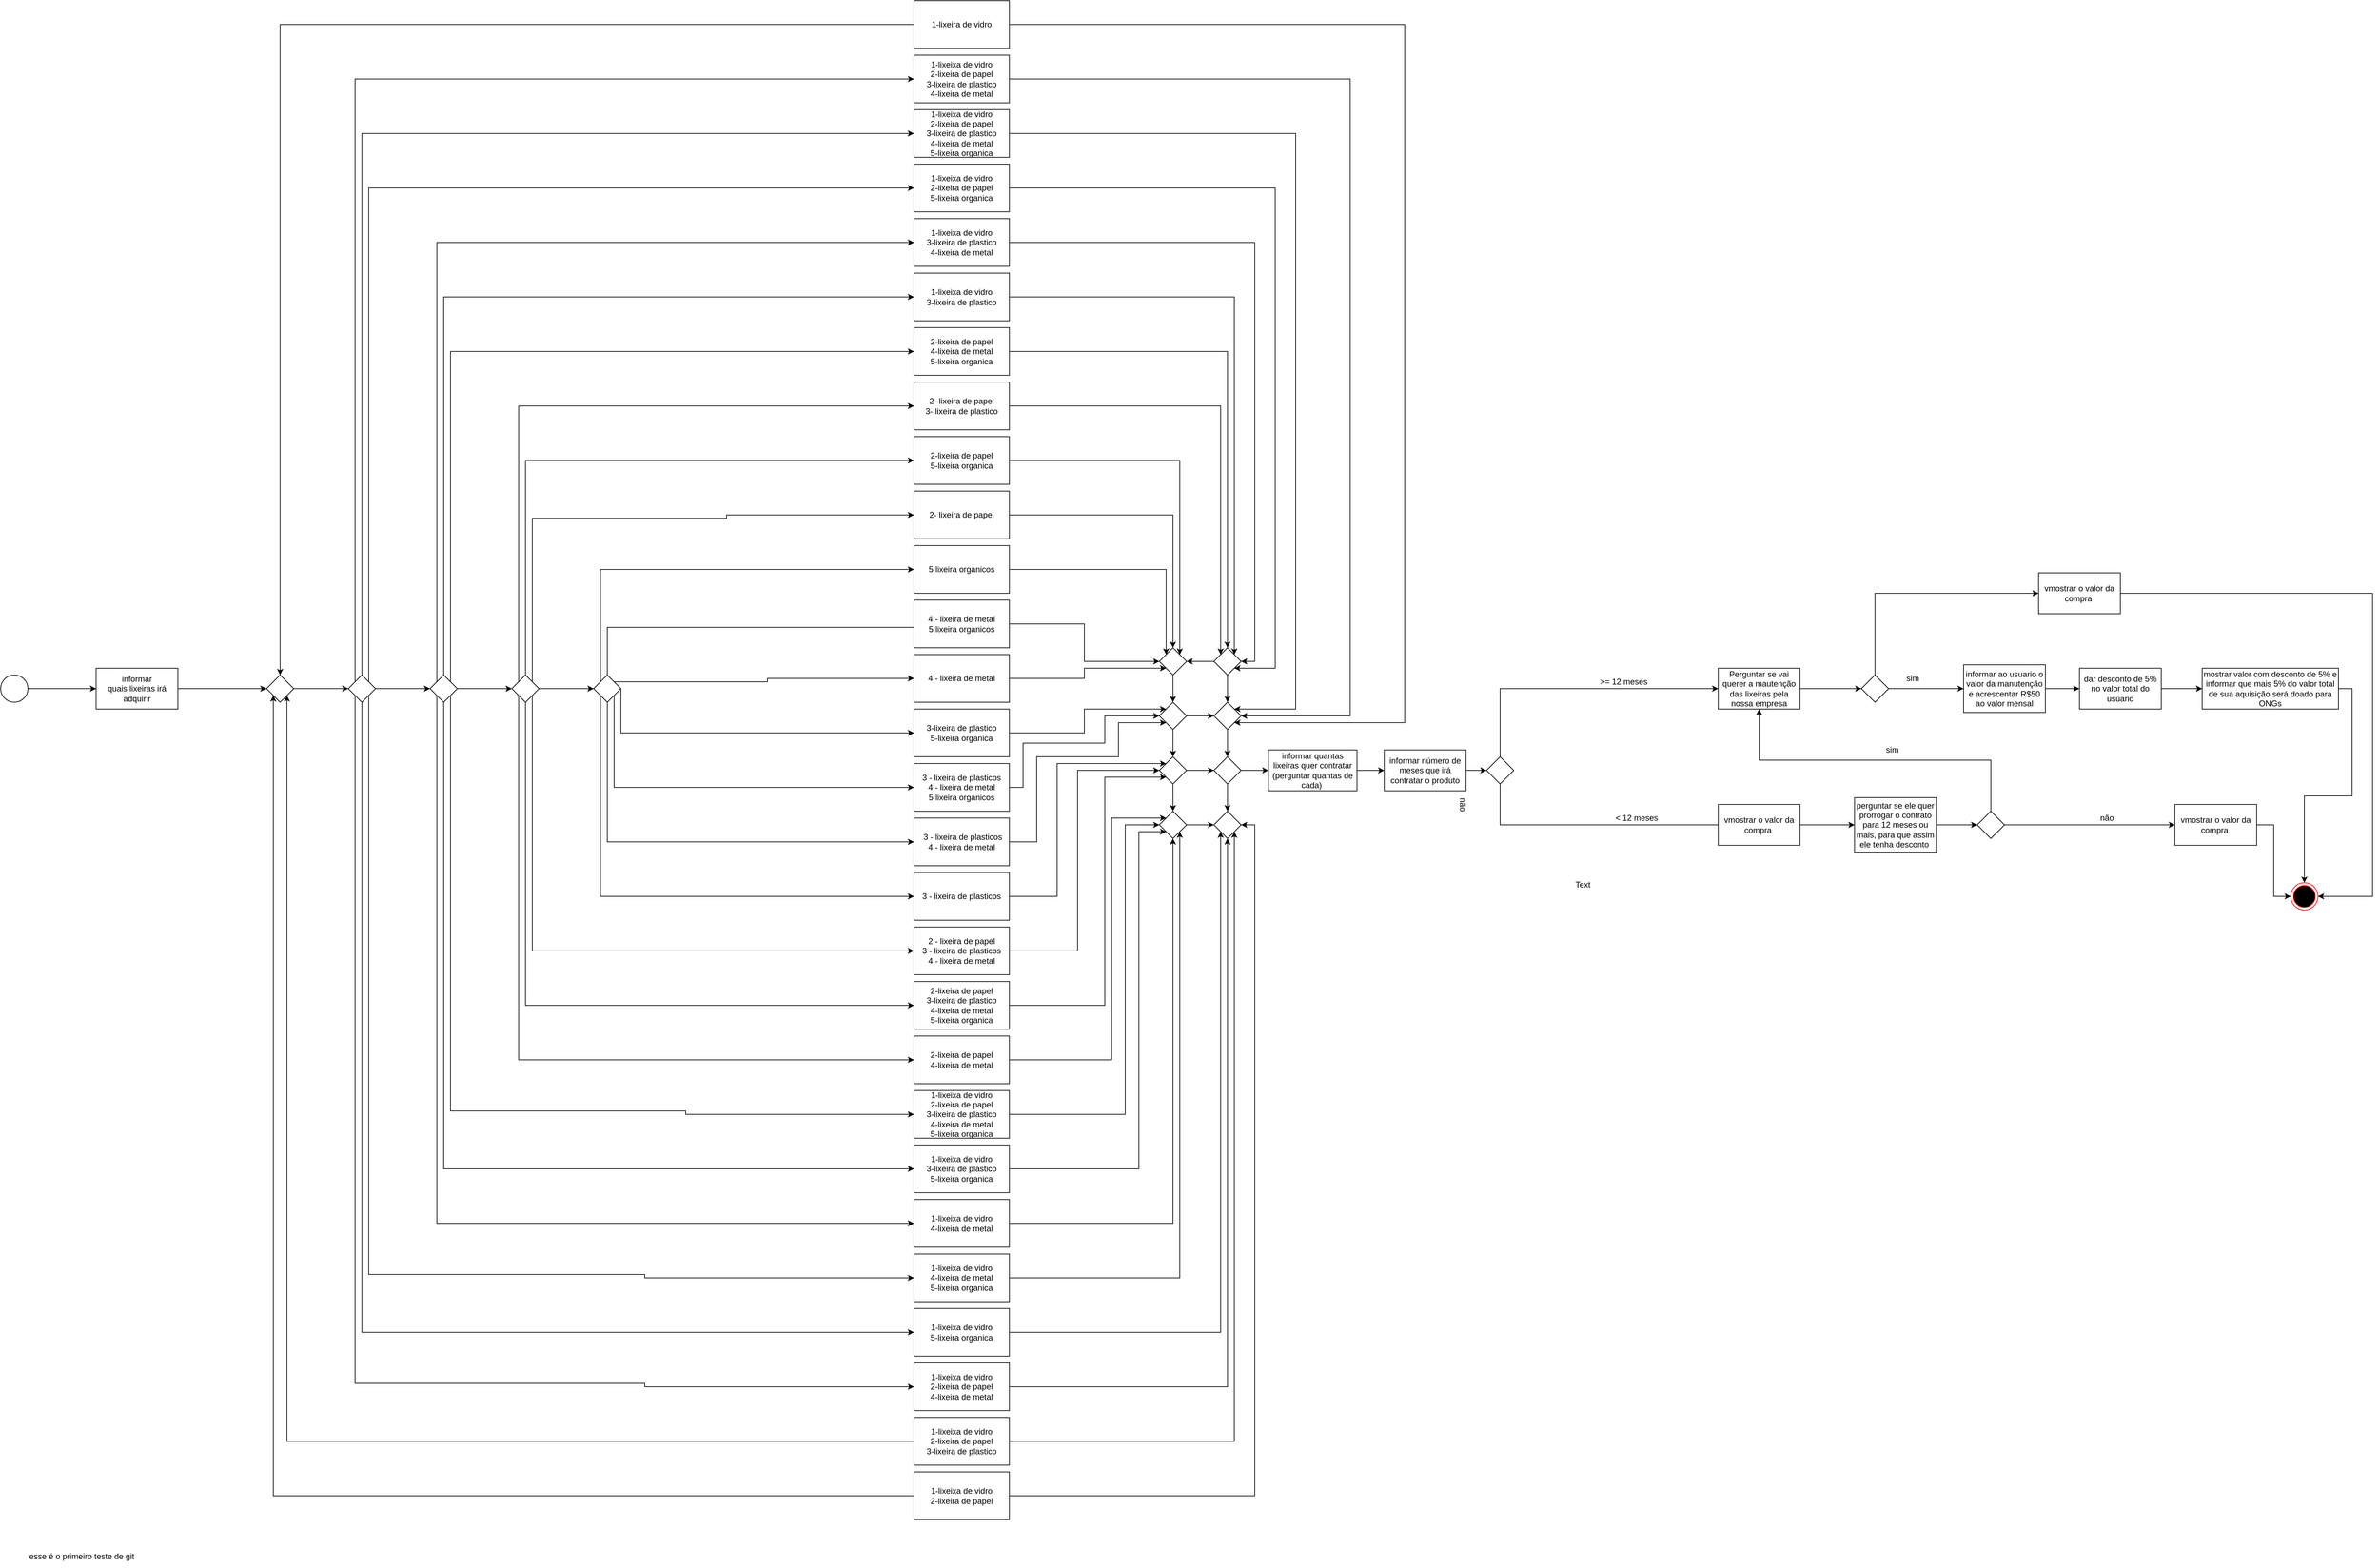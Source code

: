 <mxfile version="12.9.6" type="github"><diagram id="53nSqu_HiK9HBZE0vPyY" name="Page-1"><mxGraphModel dx="3524" dy="2868" grid="1" gridSize="10" guides="1" tooltips="1" connect="1" arrows="1" fold="1" page="1" pageScale="1" pageWidth="2000" pageHeight="1000" math="0" shadow="0"><root><mxCell id="0"/><mxCell id="1" parent="0"/><mxCell id="vZdx_ZuVY2o01XcKM-DE-20" value="" style="edgeStyle=orthogonalEdgeStyle;rounded=0;orthogonalLoop=1;jettySize=auto;html=1;exitX=1;exitY=0.5;exitDx=0;exitDy=0;" edge="1" parent="1" source="vZdx_ZuVY2o01XcKM-DE-16" target="vZdx_ZuVY2o01XcKM-DE-19"><mxGeometry relative="1" as="geometry"><mxPoint x="440" y="60" as="sourcePoint"/></mxGeometry></mxCell><mxCell id="vZdx_ZuVY2o01XcKM-DE-21" value="" style="edgeStyle=orthogonalEdgeStyle;rounded=0;orthogonalLoop=1;jettySize=auto;html=1;" edge="1" parent="1" source="vZdx_ZuVY2o01XcKM-DE-19" target="vZdx_ZuVY2o01XcKM-DE-10"><mxGeometry relative="1" as="geometry"/></mxCell><mxCell id="vZdx_ZuVY2o01XcKM-DE-19" value="informar&lt;br&gt;quais lixeiras irá adquirir" style="rounded=0;whiteSpace=wrap;html=1;" vertex="1" parent="1"><mxGeometry x="520" y="30" width="120" height="60" as="geometry"/></mxCell><mxCell id="vZdx_ZuVY2o01XcKM-DE-67" value="" style="edgeStyle=orthogonalEdgeStyle;rounded=0;orthogonalLoop=1;jettySize=auto;html=1;" edge="1" parent="1" source="vZdx_ZuVY2o01XcKM-DE-10" target="vZdx_ZuVY2o01XcKM-DE-66"><mxGeometry relative="1" as="geometry"/></mxCell><mxCell id="vZdx_ZuVY2o01XcKM-DE-10" value="" style="rhombus;whiteSpace=wrap;html=1;" vertex="1" parent="1"><mxGeometry x="770" y="40" width="40" height="40" as="geometry"/></mxCell><mxCell id="vZdx_ZuVY2o01XcKM-DE-69" value="" style="edgeStyle=orthogonalEdgeStyle;rounded=0;orthogonalLoop=1;jettySize=auto;html=1;" edge="1" parent="1" source="vZdx_ZuVY2o01XcKM-DE-66" target="vZdx_ZuVY2o01XcKM-DE-68"><mxGeometry relative="1" as="geometry"/></mxCell><mxCell id="vZdx_ZuVY2o01XcKM-DE-94" style="edgeStyle=orthogonalEdgeStyle;rounded=0;orthogonalLoop=1;jettySize=auto;html=1;exitX=1;exitY=1;exitDx=0;exitDy=0;entryX=0;entryY=0.5;entryDx=0;entryDy=0;" edge="1" parent="1" source="vZdx_ZuVY2o01XcKM-DE-66" target="vZdx_ZuVY2o01XcKM-DE-56"><mxGeometry relative="1" as="geometry"><Array as="points"><mxPoint x="920" y="920"/><mxPoint x="1325" y="920"/><mxPoint x="1325" y="925"/></Array></mxGeometry></mxCell><mxCell id="vZdx_ZuVY2o01XcKM-DE-95" style="edgeStyle=orthogonalEdgeStyle;rounded=0;orthogonalLoop=1;jettySize=auto;html=1;exitX=0.5;exitY=1;exitDx=0;exitDy=0;entryX=0;entryY=0.5;entryDx=0;entryDy=0;" edge="1" parent="1" source="vZdx_ZuVY2o01XcKM-DE-66" target="vZdx_ZuVY2o01XcKM-DE-57"><mxGeometry relative="1" as="geometry"/></mxCell><mxCell id="vZdx_ZuVY2o01XcKM-DE-96" style="edgeStyle=orthogonalEdgeStyle;rounded=0;orthogonalLoop=1;jettySize=auto;html=1;exitX=0;exitY=1;exitDx=0;exitDy=0;entryX=0;entryY=0.5;entryDx=0;entryDy=0;" edge="1" parent="1" source="vZdx_ZuVY2o01XcKM-DE-66" target="vZdx_ZuVY2o01XcKM-DE-51"><mxGeometry relative="1" as="geometry"><Array as="points"><mxPoint x="900" y="1080"/><mxPoint x="1325" y="1080"/><mxPoint x="1325" y="1085"/></Array></mxGeometry></mxCell><mxCell id="vZdx_ZuVY2o01XcKM-DE-97" style="edgeStyle=orthogonalEdgeStyle;rounded=0;orthogonalLoop=1;jettySize=auto;html=1;exitX=1;exitY=0;exitDx=0;exitDy=0;entryX=0;entryY=0.5;entryDx=0;entryDy=0;" edge="1" parent="1" source="vZdx_ZuVY2o01XcKM-DE-66" target="vZdx_ZuVY2o01XcKM-DE-50"><mxGeometry relative="1" as="geometry"><Array as="points"><mxPoint x="920" y="-675"/></Array></mxGeometry></mxCell><mxCell id="vZdx_ZuVY2o01XcKM-DE-98" style="edgeStyle=orthogonalEdgeStyle;rounded=0;orthogonalLoop=1;jettySize=auto;html=1;exitX=0.5;exitY=0;exitDx=0;exitDy=0;entryX=0;entryY=0.5;entryDx=0;entryDy=0;" edge="1" parent="1" source="vZdx_ZuVY2o01XcKM-DE-66" target="vZdx_ZuVY2o01XcKM-DE-13"><mxGeometry relative="1" as="geometry"/></mxCell><mxCell id="vZdx_ZuVY2o01XcKM-DE-99" style="edgeStyle=orthogonalEdgeStyle;rounded=0;orthogonalLoop=1;jettySize=auto;html=1;exitX=0;exitY=0;exitDx=0;exitDy=0;entryX=0;entryY=0.5;entryDx=0;entryDy=0;" edge="1" parent="1" source="vZdx_ZuVY2o01XcKM-DE-66" target="vZdx_ZuVY2o01XcKM-DE-12"><mxGeometry relative="1" as="geometry"><Array as="points"><mxPoint x="900" y="-835"/></Array></mxGeometry></mxCell><mxCell id="vZdx_ZuVY2o01XcKM-DE-66" value="" style="rhombus;whiteSpace=wrap;html=1;" vertex="1" parent="1"><mxGeometry x="890" y="40" width="40" height="40" as="geometry"/></mxCell><mxCell id="vZdx_ZuVY2o01XcKM-DE-71" value="" style="edgeStyle=orthogonalEdgeStyle;rounded=0;orthogonalLoop=1;jettySize=auto;html=1;" edge="1" parent="1" source="vZdx_ZuVY2o01XcKM-DE-68" target="vZdx_ZuVY2o01XcKM-DE-70"><mxGeometry relative="1" as="geometry"/></mxCell><mxCell id="vZdx_ZuVY2o01XcKM-DE-88" style="edgeStyle=orthogonalEdgeStyle;rounded=0;orthogonalLoop=1;jettySize=auto;html=1;exitX=1;exitY=0;exitDx=0;exitDy=0;entryX=0;entryY=0.5;entryDx=0;entryDy=0;" edge="1" parent="1" source="vZdx_ZuVY2o01XcKM-DE-68" target="vZdx_ZuVY2o01XcKM-DE-64"><mxGeometry relative="1" as="geometry"><Array as="points"><mxPoint x="1040" y="-435"/></Array></mxGeometry></mxCell><mxCell id="vZdx_ZuVY2o01XcKM-DE-89" style="edgeStyle=orthogonalEdgeStyle;rounded=0;orthogonalLoop=1;jettySize=auto;html=1;exitX=0.5;exitY=0;exitDx=0;exitDy=0;entryX=0;entryY=0.5;entryDx=0;entryDy=0;" edge="1" parent="1" source="vZdx_ZuVY2o01XcKM-DE-68" target="vZdx_ZuVY2o01XcKM-DE-52"><mxGeometry relative="1" as="geometry"/></mxCell><mxCell id="vZdx_ZuVY2o01XcKM-DE-90" style="edgeStyle=orthogonalEdgeStyle;rounded=0;orthogonalLoop=1;jettySize=auto;html=1;exitX=0;exitY=0;exitDx=0;exitDy=0;entryX=0;entryY=0.5;entryDx=0;entryDy=0;" edge="1" parent="1" source="vZdx_ZuVY2o01XcKM-DE-68" target="vZdx_ZuVY2o01XcKM-DE-55"><mxGeometry relative="1" as="geometry"><Array as="points"><mxPoint x="1020" y="-595"/></Array></mxGeometry></mxCell><mxCell id="vZdx_ZuVY2o01XcKM-DE-91" style="edgeStyle=orthogonalEdgeStyle;rounded=0;orthogonalLoop=1;jettySize=auto;html=1;exitX=1;exitY=1;exitDx=0;exitDy=0;entryX=0;entryY=0.5;entryDx=0;entryDy=0;" edge="1" parent="1" source="vZdx_ZuVY2o01XcKM-DE-68" target="vZdx_ZuVY2o01XcKM-DE-54"><mxGeometry relative="1" as="geometry"><Array as="points"><mxPoint x="1040" y="680"/><mxPoint x="1385" y="680"/><mxPoint x="1385" y="685"/></Array></mxGeometry></mxCell><mxCell id="vZdx_ZuVY2o01XcKM-DE-92" style="edgeStyle=orthogonalEdgeStyle;rounded=0;orthogonalLoop=1;jettySize=auto;html=1;exitX=0;exitY=1;exitDx=0;exitDy=0;entryX=0;entryY=0.5;entryDx=0;entryDy=0;" edge="1" parent="1" source="vZdx_ZuVY2o01XcKM-DE-68" target="vZdx_ZuVY2o01XcKM-DE-58"><mxGeometry relative="1" as="geometry"><mxPoint x="960" y="300" as="targetPoint"/><Array as="points"><mxPoint x="1020" y="845"/></Array></mxGeometry></mxCell><mxCell id="vZdx_ZuVY2o01XcKM-DE-93" style="edgeStyle=orthogonalEdgeStyle;rounded=0;orthogonalLoop=1;jettySize=auto;html=1;exitX=0.5;exitY=1;exitDx=0;exitDy=0;entryX=0;entryY=0.5;entryDx=0;entryDy=0;" edge="1" parent="1" source="vZdx_ZuVY2o01XcKM-DE-68" target="vZdx_ZuVY2o01XcKM-DE-53"><mxGeometry relative="1" as="geometry"/></mxCell><mxCell id="vZdx_ZuVY2o01XcKM-DE-68" value="" style="rhombus;whiteSpace=wrap;html=1;" vertex="1" parent="1"><mxGeometry x="1010" y="40" width="40" height="40" as="geometry"/></mxCell><mxCell id="vZdx_ZuVY2o01XcKM-DE-73" value="" style="edgeStyle=orthogonalEdgeStyle;rounded=0;orthogonalLoop=1;jettySize=auto;html=1;" edge="1" parent="1" source="vZdx_ZuVY2o01XcKM-DE-70" target="vZdx_ZuVY2o01XcKM-DE-72"><mxGeometry relative="1" as="geometry"/></mxCell><mxCell id="vZdx_ZuVY2o01XcKM-DE-81" style="edgeStyle=orthogonalEdgeStyle;rounded=0;orthogonalLoop=1;jettySize=auto;html=1;exitX=1;exitY=0;exitDx=0;exitDy=0;entryX=0;entryY=0.5;entryDx=0;entryDy=0;" edge="1" parent="1" source="vZdx_ZuVY2o01XcKM-DE-70" target="vZdx_ZuVY2o01XcKM-DE-28"><mxGeometry relative="1" as="geometry"><Array as="points"><mxPoint x="1160" y="-190"/><mxPoint x="1445" y="-190"/><mxPoint x="1445" y="-195"/></Array></mxGeometry></mxCell><mxCell id="vZdx_ZuVY2o01XcKM-DE-82" style="edgeStyle=orthogonalEdgeStyle;rounded=0;orthogonalLoop=1;jettySize=auto;html=1;exitX=0.5;exitY=0;exitDx=0;exitDy=0;entryX=0;entryY=0.5;entryDx=0;entryDy=0;" edge="1" parent="1" source="vZdx_ZuVY2o01XcKM-DE-70" target="vZdx_ZuVY2o01XcKM-DE-63"><mxGeometry relative="1" as="geometry"><mxPoint x="1150" y="-270" as="targetPoint"/></mxGeometry></mxCell><mxCell id="vZdx_ZuVY2o01XcKM-DE-83" style="edgeStyle=orthogonalEdgeStyle;rounded=0;orthogonalLoop=1;jettySize=auto;html=1;exitX=0;exitY=0;exitDx=0;exitDy=0;entryX=0;entryY=0.5;entryDx=0;entryDy=0;" edge="1" parent="1" source="vZdx_ZuVY2o01XcKM-DE-70" target="vZdx_ZuVY2o01XcKM-DE-27"><mxGeometry relative="1" as="geometry"><mxPoint x="1140" y="-360" as="targetPoint"/><Array as="points"><mxPoint x="1140" y="-355"/></Array></mxGeometry></mxCell><mxCell id="vZdx_ZuVY2o01XcKM-DE-84" style="edgeStyle=orthogonalEdgeStyle;rounded=0;orthogonalLoop=1;jettySize=auto;html=1;exitX=1;exitY=1;exitDx=0;exitDy=0;entryX=0;entryY=0.5;entryDx=0;entryDy=0;" edge="1" parent="1" source="vZdx_ZuVY2o01XcKM-DE-70" target="vZdx_ZuVY2o01XcKM-DE-26"><mxGeometry relative="1" as="geometry"><Array as="points"><mxPoint x="1160" y="445"/></Array></mxGeometry></mxCell><mxCell id="vZdx_ZuVY2o01XcKM-DE-85" style="edgeStyle=orthogonalEdgeStyle;rounded=0;orthogonalLoop=1;jettySize=auto;html=1;exitX=0.5;exitY=1;exitDx=0;exitDy=0;entryX=0;entryY=0.5;entryDx=0;entryDy=0;" edge="1" parent="1" source="vZdx_ZuVY2o01XcKM-DE-70" target="vZdx_ZuVY2o01XcKM-DE-60"><mxGeometry relative="1" as="geometry"/></mxCell><mxCell id="vZdx_ZuVY2o01XcKM-DE-86" style="edgeStyle=orthogonalEdgeStyle;rounded=0;orthogonalLoop=1;jettySize=auto;html=1;exitX=0;exitY=1;exitDx=0;exitDy=0;entryX=0;entryY=0.5;entryDx=0;entryDy=0;" edge="1" parent="1" source="vZdx_ZuVY2o01XcKM-DE-70" target="vZdx_ZuVY2o01XcKM-DE-59"><mxGeometry relative="1" as="geometry"><Array as="points"><mxPoint x="1140" y="605"/></Array></mxGeometry></mxCell><mxCell id="vZdx_ZuVY2o01XcKM-DE-70" value="" style="rhombus;whiteSpace=wrap;html=1;" vertex="1" parent="1"><mxGeometry x="1130" y="40" width="40" height="40" as="geometry"/></mxCell><mxCell id="vZdx_ZuVY2o01XcKM-DE-74" style="edgeStyle=orthogonalEdgeStyle;rounded=0;orthogonalLoop=1;jettySize=auto;html=1;exitX=0;exitY=0;exitDx=0;exitDy=0;entryX=0;entryY=0.5;entryDx=0;entryDy=0;" edge="1" parent="1" source="vZdx_ZuVY2o01XcKM-DE-72" target="vZdx_ZuVY2o01XcKM-DE-34"><mxGeometry relative="1" as="geometry"><Array as="points"><mxPoint x="1260" y="-115"/></Array></mxGeometry></mxCell><mxCell id="vZdx_ZuVY2o01XcKM-DE-75" style="edgeStyle=orthogonalEdgeStyle;rounded=0;orthogonalLoop=1;jettySize=auto;html=1;entryX=0;entryY=0.5;entryDx=0;entryDy=0;exitX=0.5;exitY=0;exitDx=0;exitDy=0;" edge="1" parent="1" source="vZdx_ZuVY2o01XcKM-DE-72" target="vZdx_ZuVY2o01XcKM-DE-32"><mxGeometry relative="1" as="geometry"><mxPoint x="1350" y="-20.0" as="targetPoint"/><mxPoint x="1410" y="50" as="sourcePoint"/><Array as="points"><mxPoint x="1270" y="-30"/><mxPoint x="1790" y="-30"/><mxPoint x="1790" y="-35"/></Array></mxGeometry></mxCell><mxCell id="vZdx_ZuVY2o01XcKM-DE-76" style="edgeStyle=orthogonalEdgeStyle;rounded=0;orthogonalLoop=1;jettySize=auto;html=1;exitX=1;exitY=0;exitDx=0;exitDy=0;entryX=0;entryY=0.5;entryDx=0;entryDy=0;" edge="1" parent="1" source="vZdx_ZuVY2o01XcKM-DE-72" target="vZdx_ZuVY2o01XcKM-DE-33"><mxGeometry relative="1" as="geometry"/></mxCell><mxCell id="vZdx_ZuVY2o01XcKM-DE-77" style="edgeStyle=orthogonalEdgeStyle;rounded=0;orthogonalLoop=1;jettySize=auto;html=1;exitX=1;exitY=0.5;exitDx=0;exitDy=0;entryX=0;entryY=0.5;entryDx=0;entryDy=0;" edge="1" parent="1" source="vZdx_ZuVY2o01XcKM-DE-72" target="vZdx_ZuVY2o01XcKM-DE-62"><mxGeometry relative="1" as="geometry"><Array as="points"><mxPoint x="1290" y="125"/></Array></mxGeometry></mxCell><mxCell id="vZdx_ZuVY2o01XcKM-DE-78" style="edgeStyle=orthogonalEdgeStyle;rounded=0;orthogonalLoop=1;jettySize=auto;html=1;exitX=1;exitY=1;exitDx=0;exitDy=0;entryX=0;entryY=0.5;entryDx=0;entryDy=0;" edge="1" parent="1" source="vZdx_ZuVY2o01XcKM-DE-72" target="vZdx_ZuVY2o01XcKM-DE-29"><mxGeometry relative="1" as="geometry"><Array as="points"><mxPoint x="1280" y="205"/></Array></mxGeometry></mxCell><mxCell id="vZdx_ZuVY2o01XcKM-DE-79" style="edgeStyle=orthogonalEdgeStyle;rounded=0;orthogonalLoop=1;jettySize=auto;html=1;exitX=0.5;exitY=1;exitDx=0;exitDy=0;entryX=0;entryY=0.5;entryDx=0;entryDy=0;" edge="1" parent="1" source="vZdx_ZuVY2o01XcKM-DE-72" target="vZdx_ZuVY2o01XcKM-DE-30"><mxGeometry relative="1" as="geometry"><mxPoint x="1269.882" y="270" as="targetPoint"/></mxGeometry></mxCell><mxCell id="vZdx_ZuVY2o01XcKM-DE-80" style="edgeStyle=orthogonalEdgeStyle;rounded=0;orthogonalLoop=1;jettySize=auto;html=1;exitX=0;exitY=1;exitDx=0;exitDy=0;entryX=0;entryY=0.5;entryDx=0;entryDy=0;" edge="1" parent="1" source="vZdx_ZuVY2o01XcKM-DE-72" target="vZdx_ZuVY2o01XcKM-DE-31"><mxGeometry relative="1" as="geometry"><mxPoint x="1260.333" y="360" as="targetPoint"/><Array as="points"><mxPoint x="1260" y="365"/></Array></mxGeometry></mxCell><mxCell id="vZdx_ZuVY2o01XcKM-DE-72" value="" style="rhombus;whiteSpace=wrap;html=1;" vertex="1" parent="1"><mxGeometry x="1250" y="40" width="40" height="40" as="geometry"/></mxCell><mxCell id="vZdx_ZuVY2o01XcKM-DE-104" style="edgeStyle=orthogonalEdgeStyle;rounded=0;orthogonalLoop=1;jettySize=auto;html=1;exitX=0;exitY=0.5;exitDx=0;exitDy=0;entryX=0.5;entryY=0;entryDx=0;entryDy=0;" edge="1" parent="1" source="vZdx_ZuVY2o01XcKM-DE-11" target="vZdx_ZuVY2o01XcKM-DE-10"><mxGeometry relative="1" as="geometry"/></mxCell><mxCell id="vZdx_ZuVY2o01XcKM-DE-139" style="edgeStyle=orthogonalEdgeStyle;rounded=0;orthogonalLoop=1;jettySize=auto;html=1;exitX=1;exitY=0.5;exitDx=0;exitDy=0;entryX=1;entryY=1;entryDx=0;entryDy=0;" edge="1" parent="1" source="vZdx_ZuVY2o01XcKM-DE-11" target="vZdx_ZuVY2o01XcKM-DE-106"><mxGeometry relative="1" as="geometry"><Array as="points"><mxPoint x="2440" y="-915"/><mxPoint x="2440" y="110"/></Array></mxGeometry></mxCell><mxCell id="vZdx_ZuVY2o01XcKM-DE-11" value="1-lixeira de vidro" style="rounded=0;whiteSpace=wrap;html=1;" vertex="1" parent="1"><mxGeometry x="1720" y="-950" width="140" height="70" as="geometry"/></mxCell><mxCell id="vZdx_ZuVY2o01XcKM-DE-138" style="edgeStyle=orthogonalEdgeStyle;rounded=0;orthogonalLoop=1;jettySize=auto;html=1;exitX=1;exitY=0.5;exitDx=0;exitDy=0;entryX=1;entryY=0.5;entryDx=0;entryDy=0;" edge="1" parent="1" source="vZdx_ZuVY2o01XcKM-DE-12" target="vZdx_ZuVY2o01XcKM-DE-106"><mxGeometry relative="1" as="geometry"><mxPoint x="2360.0" y="-220" as="targetPoint"/><Array as="points"><mxPoint x="2360" y="-835"/><mxPoint x="2360" y="100"/></Array></mxGeometry></mxCell><mxCell id="vZdx_ZuVY2o01XcKM-DE-12" value="&lt;span style=&quot;white-space: normal&quot;&gt;1-lixeixa de vidro&lt;/span&gt;&lt;br style=&quot;white-space: normal&quot;&gt;&lt;span style=&quot;white-space: normal&quot;&gt;2-lixeira de papel&lt;/span&gt;&lt;br style=&quot;white-space: normal&quot;&gt;&lt;span style=&quot;white-space: normal&quot;&gt;3-lixeira de plastico&lt;br&gt;4-lixeira de metal&lt;br&gt;&lt;/span&gt;" style="rounded=0;whiteSpace=wrap;html=1;" vertex="1" parent="1"><mxGeometry x="1720" y="-870" width="140" height="70" as="geometry"/></mxCell><mxCell id="vZdx_ZuVY2o01XcKM-DE-137" style="edgeStyle=orthogonalEdgeStyle;rounded=0;orthogonalLoop=1;jettySize=auto;html=1;exitX=1;exitY=0.5;exitDx=0;exitDy=0;entryX=1;entryY=0;entryDx=0;entryDy=0;" edge="1" parent="1" source="vZdx_ZuVY2o01XcKM-DE-13" target="vZdx_ZuVY2o01XcKM-DE-106"><mxGeometry relative="1" as="geometry"><Array as="points"><mxPoint x="2280" y="-755"/><mxPoint x="2280" y="90"/></Array></mxGeometry></mxCell><mxCell id="vZdx_ZuVY2o01XcKM-DE-13" value="&lt;span style=&quot;white-space: normal&quot;&gt;1-lixeixa de vidro&lt;/span&gt;&lt;br style=&quot;white-space: normal&quot;&gt;&lt;span style=&quot;white-space: normal&quot;&gt;2-lixeira de papel&lt;/span&gt;&lt;br style=&quot;white-space: normal&quot;&gt;&lt;span style=&quot;white-space: normal&quot;&gt;3-lixeira de plastico&lt;br&gt;4-lixeira de metal&lt;br&gt;5-lixeira organica&lt;br&gt;&lt;/span&gt;" style="rounded=0;whiteSpace=wrap;html=1;" vertex="1" parent="1"><mxGeometry x="1720" y="-790" width="140" height="70" as="geometry"/></mxCell><mxCell id="vZdx_ZuVY2o01XcKM-DE-103" style="edgeStyle=orthogonalEdgeStyle;rounded=0;orthogonalLoop=1;jettySize=auto;html=1;exitX=0;exitY=0.5;exitDx=0;exitDy=0;entryX=1;entryY=1;entryDx=0;entryDy=0;" edge="1" parent="1" source="vZdx_ZuVY2o01XcKM-DE-14" target="vZdx_ZuVY2o01XcKM-DE-10"><mxGeometry relative="1" as="geometry"/></mxCell><mxCell id="vZdx_ZuVY2o01XcKM-DE-159" style="edgeStyle=orthogonalEdgeStyle;rounded=0;orthogonalLoop=1;jettySize=auto;html=1;exitX=1;exitY=0.5;exitDx=0;exitDy=0;entryX=1;entryY=1;entryDx=0;entryDy=0;" edge="1" parent="1" source="vZdx_ZuVY2o01XcKM-DE-14" target="vZdx_ZuVY2o01XcKM-DE-146"><mxGeometry relative="1" as="geometry"/></mxCell><mxCell id="vZdx_ZuVY2o01XcKM-DE-14" value="1-lixeixa de vidro&lt;br&gt;2-lixeira de papel&lt;br&gt;3-lixeira de plastico" style="rounded=0;whiteSpace=wrap;html=1;" vertex="1" parent="1"><mxGeometry x="1720" y="1130" width="140" height="70" as="geometry"/></mxCell><mxCell id="vZdx_ZuVY2o01XcKM-DE-102" style="edgeStyle=orthogonalEdgeStyle;rounded=0;orthogonalLoop=1;jettySize=auto;html=1;exitX=0;exitY=0.5;exitDx=0;exitDy=0;entryX=0;entryY=1;entryDx=0;entryDy=0;" edge="1" parent="1" source="vZdx_ZuVY2o01XcKM-DE-15" target="vZdx_ZuVY2o01XcKM-DE-10"><mxGeometry relative="1" as="geometry"/></mxCell><mxCell id="vZdx_ZuVY2o01XcKM-DE-160" style="edgeStyle=orthogonalEdgeStyle;rounded=0;orthogonalLoop=1;jettySize=auto;html=1;exitX=1;exitY=0.5;exitDx=0;exitDy=0;entryX=1;entryY=0.5;entryDx=0;entryDy=0;" edge="1" parent="1" source="vZdx_ZuVY2o01XcKM-DE-15" target="vZdx_ZuVY2o01XcKM-DE-146"><mxGeometry relative="1" as="geometry"/></mxCell><mxCell id="vZdx_ZuVY2o01XcKM-DE-15" value="1-lixeixa de vidro&lt;br&gt;2-lixeira de papel" style="rounded=0;whiteSpace=wrap;html=1;" vertex="1" parent="1"><mxGeometry x="1720" y="1210" width="140" height="70" as="geometry"/></mxCell><mxCell id="vZdx_ZuVY2o01XcKM-DE-16" value="" style="ellipse;whiteSpace=wrap;html=1;" vertex="1" parent="1"><mxGeometry x="380" y="40" width="40" height="40" as="geometry"/></mxCell><mxCell id="vZdx_ZuVY2o01XcKM-DE-144" style="edgeStyle=orthogonalEdgeStyle;rounded=0;orthogonalLoop=1;jettySize=auto;html=1;exitX=1;exitY=0.5;exitDx=0;exitDy=0;entryX=0;entryY=0.5;entryDx=0;entryDy=0;" edge="1" parent="1" source="vZdx_ZuVY2o01XcKM-DE-26" target="vZdx_ZuVY2o01XcKM-DE-130"><mxGeometry relative="1" as="geometry"><Array as="points"><mxPoint x="1960" y="445"/><mxPoint x="1960" y="180"/></Array></mxGeometry></mxCell><mxCell id="vZdx_ZuVY2o01XcKM-DE-26" value="2 - lixeira de papel&lt;br&gt;3 - lixeira de plasticos&lt;br&gt;4 - lixeira de metal" style="rounded=0;whiteSpace=wrap;html=1;" vertex="1" parent="1"><mxGeometry x="1720" y="410" width="140" height="70" as="geometry"/></mxCell><mxCell id="vZdx_ZuVY2o01XcKM-DE-125" style="edgeStyle=orthogonalEdgeStyle;rounded=0;orthogonalLoop=1;jettySize=auto;html=1;exitX=1;exitY=0.5;exitDx=0;exitDy=0;entryX=0;entryY=0;entryDx=0;entryDy=0;" edge="1" parent="1" source="vZdx_ZuVY2o01XcKM-DE-27" target="vZdx_ZuVY2o01XcKM-DE-105"><mxGeometry relative="1" as="geometry"/></mxCell><mxCell id="vZdx_ZuVY2o01XcKM-DE-27" value="2- lixeira de papel&lt;br&gt;3- lixeira de plastico" style="rounded=0;whiteSpace=wrap;html=1;" vertex="1" parent="1"><mxGeometry x="1720" y="-390" width="140" height="70" as="geometry"/></mxCell><mxCell id="vZdx_ZuVY2o01XcKM-DE-122" style="edgeStyle=orthogonalEdgeStyle;rounded=0;orthogonalLoop=1;jettySize=auto;html=1;exitX=1;exitY=0.5;exitDx=0;exitDy=0;entryX=0.5;entryY=0;entryDx=0;entryDy=0;" edge="1" parent="1" source="vZdx_ZuVY2o01XcKM-DE-28" target="vZdx_ZuVY2o01XcKM-DE-110"><mxGeometry relative="1" as="geometry"><mxPoint x="2110.0" y="-40" as="targetPoint"/></mxGeometry></mxCell><mxCell id="vZdx_ZuVY2o01XcKM-DE-28" value="2- lixeira de papel&lt;br&gt;" style="rounded=0;whiteSpace=wrap;html=1;" vertex="1" parent="1"><mxGeometry x="1720" y="-230" width="140" height="70" as="geometry"/></mxCell><mxCell id="vZdx_ZuVY2o01XcKM-DE-141" style="edgeStyle=orthogonalEdgeStyle;rounded=0;orthogonalLoop=1;jettySize=auto;html=1;exitX=1;exitY=0.5;exitDx=0;exitDy=0;entryX=0;entryY=0.5;entryDx=0;entryDy=0;" edge="1" parent="1" source="vZdx_ZuVY2o01XcKM-DE-29" target="vZdx_ZuVY2o01XcKM-DE-111"><mxGeometry relative="1" as="geometry"><Array as="points"><mxPoint x="1880" y="205"/><mxPoint x="1880" y="140"/><mxPoint x="2000" y="140"/><mxPoint x="2000" y="100"/></Array></mxGeometry></mxCell><mxCell id="vZdx_ZuVY2o01XcKM-DE-29" value="3 - lixeira de plasticos&lt;br&gt;4 - lixeira de metal&lt;br&gt;5 lixeira organicos" style="rounded=0;whiteSpace=wrap;html=1;" vertex="1" parent="1"><mxGeometry x="1720" y="170" width="140" height="70" as="geometry"/></mxCell><mxCell id="vZdx_ZuVY2o01XcKM-DE-142" style="edgeStyle=orthogonalEdgeStyle;rounded=0;orthogonalLoop=1;jettySize=auto;html=1;exitX=1;exitY=0.5;exitDx=0;exitDy=0;entryX=0;entryY=1;entryDx=0;entryDy=0;" edge="1" parent="1" source="vZdx_ZuVY2o01XcKM-DE-30" target="vZdx_ZuVY2o01XcKM-DE-111"><mxGeometry relative="1" as="geometry"><Array as="points"><mxPoint x="1900" y="285"/><mxPoint x="1900" y="160"/><mxPoint x="2020" y="160"/><mxPoint x="2020" y="110"/></Array></mxGeometry></mxCell><mxCell id="vZdx_ZuVY2o01XcKM-DE-30" value="&amp;nbsp;3 - lixeira de plasticos&lt;br&gt;4 - lixeira de metal" style="rounded=0;whiteSpace=wrap;html=1;" vertex="1" parent="1"><mxGeometry x="1720" y="250" width="140" height="70" as="geometry"/></mxCell><mxCell id="vZdx_ZuVY2o01XcKM-DE-143" style="edgeStyle=orthogonalEdgeStyle;rounded=0;orthogonalLoop=1;jettySize=auto;html=1;exitX=1;exitY=0.5;exitDx=0;exitDy=0;entryX=0;entryY=0;entryDx=0;entryDy=0;" edge="1" parent="1" source="vZdx_ZuVY2o01XcKM-DE-31" target="vZdx_ZuVY2o01XcKM-DE-130"><mxGeometry relative="1" as="geometry"><Array as="points"><mxPoint x="1930" y="365"/><mxPoint x="1930" y="170"/></Array></mxGeometry></mxCell><mxCell id="vZdx_ZuVY2o01XcKM-DE-31" value="3 - lixeira de plasticos" style="rounded=0;whiteSpace=wrap;html=1;" vertex="1" parent="1"><mxGeometry x="1720" y="330" width="140" height="70" as="geometry"/></mxCell><mxCell id="vZdx_ZuVY2o01XcKM-DE-120" style="edgeStyle=orthogonalEdgeStyle;rounded=0;orthogonalLoop=1;jettySize=auto;html=1;exitX=1;exitY=0.5;exitDx=0;exitDy=0;entryX=0;entryY=0.5;entryDx=0;entryDy=0;" edge="1" parent="1" source="vZdx_ZuVY2o01XcKM-DE-32" target="vZdx_ZuVY2o01XcKM-DE-110"><mxGeometry relative="1" as="geometry"/></mxCell><mxCell id="vZdx_ZuVY2o01XcKM-DE-32" value="4 - lixeira de metal&lt;br&gt;5 lixeira organicos" style="rounded=0;whiteSpace=wrap;html=1;" vertex="1" parent="1"><mxGeometry x="1720" y="-70" width="140" height="70" as="geometry"/></mxCell><mxCell id="vZdx_ZuVY2o01XcKM-DE-119" style="edgeStyle=orthogonalEdgeStyle;rounded=0;orthogonalLoop=1;jettySize=auto;html=1;exitX=1;exitY=0.5;exitDx=0;exitDy=0;entryX=0;entryY=1;entryDx=0;entryDy=0;" edge="1" parent="1" source="vZdx_ZuVY2o01XcKM-DE-33" target="vZdx_ZuVY2o01XcKM-DE-110"><mxGeometry relative="1" as="geometry"/></mxCell><mxCell id="vZdx_ZuVY2o01XcKM-DE-33" value="4 - lixeira de metal&lt;br&gt;" style="rounded=0;whiteSpace=wrap;html=1;" vertex="1" parent="1"><mxGeometry x="1720" y="10" width="140" height="70" as="geometry"/></mxCell><mxCell id="vZdx_ZuVY2o01XcKM-DE-121" style="edgeStyle=orthogonalEdgeStyle;rounded=0;orthogonalLoop=1;jettySize=auto;html=1;exitX=1;exitY=0.5;exitDx=0;exitDy=0;entryX=0;entryY=0;entryDx=0;entryDy=0;" edge="1" parent="1" source="vZdx_ZuVY2o01XcKM-DE-34" target="vZdx_ZuVY2o01XcKM-DE-110"><mxGeometry relative="1" as="geometry"/></mxCell><mxCell id="vZdx_ZuVY2o01XcKM-DE-34" value="5 lixeira organicos" style="rounded=0;whiteSpace=wrap;html=1;" vertex="1" parent="1"><mxGeometry x="1720" y="-150" width="140" height="70" as="geometry"/></mxCell><mxCell id="vZdx_ZuVY2o01XcKM-DE-129" style="edgeStyle=orthogonalEdgeStyle;rounded=0;orthogonalLoop=1;jettySize=auto;html=1;exitX=1;exitY=0.5;exitDx=0;exitDy=0;entryX=1;entryY=1;entryDx=0;entryDy=0;" edge="1" parent="1" source="vZdx_ZuVY2o01XcKM-DE-50" target="vZdx_ZuVY2o01XcKM-DE-105"><mxGeometry relative="1" as="geometry"><Array as="points"><mxPoint x="2250" y="-675"/><mxPoint x="2250" y="30"/></Array></mxGeometry></mxCell><mxCell id="vZdx_ZuVY2o01XcKM-DE-50" value="&lt;span style=&quot;white-space: normal&quot;&gt;1-lixeixa de vidro&lt;/span&gt;&lt;br style=&quot;white-space: normal&quot;&gt;&lt;span style=&quot;white-space: normal&quot;&gt;2-lixeira de papel&lt;/span&gt;&lt;br style=&quot;white-space: normal&quot;&gt;&lt;span style=&quot;white-space: normal&quot;&gt;5-lixeira organica&lt;br&gt;&lt;/span&gt;" style="rounded=0;whiteSpace=wrap;html=1;" vertex="1" parent="1"><mxGeometry x="1720" y="-710" width="140" height="70" as="geometry"/></mxCell><mxCell id="vZdx_ZuVY2o01XcKM-DE-158" style="edgeStyle=orthogonalEdgeStyle;rounded=0;orthogonalLoop=1;jettySize=auto;html=1;exitX=1;exitY=0.5;exitDx=0;exitDy=0;entryX=0.5;entryY=1;entryDx=0;entryDy=0;" edge="1" parent="1" source="vZdx_ZuVY2o01XcKM-DE-51" target="vZdx_ZuVY2o01XcKM-DE-146"><mxGeometry relative="1" as="geometry"/></mxCell><mxCell id="vZdx_ZuVY2o01XcKM-DE-51" value="&lt;span style=&quot;white-space: normal&quot;&gt;1-lixeixa de vidro&lt;/span&gt;&lt;br style=&quot;white-space: normal&quot;&gt;&lt;span style=&quot;white-space: normal&quot;&gt;2-lixeira de papel&lt;/span&gt;&lt;br style=&quot;white-space: normal&quot;&gt;&lt;span style=&quot;white-space: normal&quot;&gt;4-lixeira de metal&lt;br&gt;&lt;/span&gt;" style="rounded=0;whiteSpace=wrap;html=1;" vertex="1" parent="1"><mxGeometry x="1720" y="1050" width="140" height="70" as="geometry"/></mxCell><mxCell id="vZdx_ZuVY2o01XcKM-DE-127" style="edgeStyle=orthogonalEdgeStyle;rounded=0;orthogonalLoop=1;jettySize=auto;html=1;exitX=1;exitY=0.5;exitDx=0;exitDy=0;entryX=1;entryY=0;entryDx=0;entryDy=0;" edge="1" parent="1" source="vZdx_ZuVY2o01XcKM-DE-52" target="vZdx_ZuVY2o01XcKM-DE-105"><mxGeometry relative="1" as="geometry"/></mxCell><mxCell id="vZdx_ZuVY2o01XcKM-DE-52" value="&lt;span style=&quot;white-space: normal&quot;&gt;1-lixeixa de vidro&lt;/span&gt;&lt;br style=&quot;white-space: normal&quot;&gt;&lt;span style=&quot;white-space: normal&quot;&gt;3-lixeira de plastico&lt;br&gt;&lt;/span&gt;" style="rounded=0;whiteSpace=wrap;html=1;" vertex="1" parent="1"><mxGeometry x="1720" y="-550" width="140" height="70" as="geometry"/></mxCell><mxCell id="vZdx_ZuVY2o01XcKM-DE-153" style="edgeStyle=orthogonalEdgeStyle;rounded=0;orthogonalLoop=1;jettySize=auto;html=1;exitX=1;exitY=0.5;exitDx=0;exitDy=0;entryX=0;entryY=1;entryDx=0;entryDy=0;" edge="1" parent="1" source="vZdx_ZuVY2o01XcKM-DE-53" target="vZdx_ZuVY2o01XcKM-DE-147"><mxGeometry relative="1" as="geometry"><Array as="points"><mxPoint x="2050" y="765"/><mxPoint x="2050" y="270"/></Array></mxGeometry></mxCell><mxCell id="vZdx_ZuVY2o01XcKM-DE-53" value="&lt;span style=&quot;white-space: normal&quot;&gt;1-lixeixa de vidro&lt;/span&gt;&lt;br style=&quot;white-space: normal&quot;&gt;&lt;span style=&quot;white-space: normal&quot;&gt;3-lixeira de plastico&lt;br&gt;5-lixeira organica&lt;br&gt;&lt;/span&gt;" style="rounded=0;whiteSpace=wrap;html=1;" vertex="1" parent="1"><mxGeometry x="1720" y="730" width="140" height="70" as="geometry"/></mxCell><mxCell id="vZdx_ZuVY2o01XcKM-DE-152" style="edgeStyle=orthogonalEdgeStyle;rounded=0;orthogonalLoop=1;jettySize=auto;html=1;exitX=1;exitY=0.5;exitDx=0;exitDy=0;entryX=0;entryY=0.5;entryDx=0;entryDy=0;" edge="1" parent="1" source="vZdx_ZuVY2o01XcKM-DE-54" target="vZdx_ZuVY2o01XcKM-DE-147"><mxGeometry relative="1" as="geometry"><Array as="points"><mxPoint x="2030" y="685"/><mxPoint x="2030" y="260"/></Array></mxGeometry></mxCell><mxCell id="vZdx_ZuVY2o01XcKM-DE-54" value="&lt;span style=&quot;white-space: normal&quot;&gt;1-lixeixa de vidro&lt;/span&gt;&lt;br style=&quot;white-space: normal&quot;&gt;&lt;span style=&quot;white-space: normal&quot;&gt;2-lixeira de papel&lt;/span&gt;&lt;br style=&quot;white-space: normal&quot;&gt;&lt;span style=&quot;white-space: normal&quot;&gt;3-lixeira de plastico&lt;br&gt;4-lixeira de metal&lt;br&gt;5-lixeira organica&lt;br&gt;&lt;/span&gt;" style="rounded=0;whiteSpace=wrap;html=1;" vertex="1" parent="1"><mxGeometry x="1720" y="650" width="140" height="70" as="geometry"/></mxCell><mxCell id="vZdx_ZuVY2o01XcKM-DE-128" style="edgeStyle=orthogonalEdgeStyle;rounded=0;orthogonalLoop=1;jettySize=auto;html=1;exitX=1;exitY=0.5;exitDx=0;exitDy=0;entryX=1;entryY=0.5;entryDx=0;entryDy=0;" edge="1" parent="1" source="vZdx_ZuVY2o01XcKM-DE-55" target="vZdx_ZuVY2o01XcKM-DE-105"><mxGeometry relative="1" as="geometry"/></mxCell><mxCell id="vZdx_ZuVY2o01XcKM-DE-55" value="&lt;span style=&quot;white-space: normal&quot;&gt;1-lixeixa de vidro&lt;/span&gt;&lt;br style=&quot;white-space: normal&quot;&gt;&lt;span style=&quot;white-space: normal&quot;&gt;3-lixeira de plastico&lt;br&gt;4-lixeira de metal&lt;br&gt;&lt;/span&gt;" style="rounded=0;whiteSpace=wrap;html=1;" vertex="1" parent="1"><mxGeometry x="1720" y="-630" width="140" height="70" as="geometry"/></mxCell><mxCell id="vZdx_ZuVY2o01XcKM-DE-155" style="edgeStyle=orthogonalEdgeStyle;rounded=0;orthogonalLoop=1;jettySize=auto;html=1;exitX=1;exitY=0.5;exitDx=0;exitDy=0;entryX=1;entryY=1;entryDx=0;entryDy=0;" edge="1" parent="1" source="vZdx_ZuVY2o01XcKM-DE-56" target="vZdx_ZuVY2o01XcKM-DE-147"><mxGeometry relative="1" as="geometry"/></mxCell><mxCell id="vZdx_ZuVY2o01XcKM-DE-56" value="&lt;span style=&quot;white-space: normal&quot;&gt;1-lixeixa de vidro&lt;/span&gt;&lt;br style=&quot;white-space: normal&quot;&gt;&lt;span style=&quot;white-space: normal&quot;&gt;4-lixeira de metal&lt;br&gt;5-lixeira organica&lt;br&gt;&lt;/span&gt;" style="rounded=0;whiteSpace=wrap;html=1;" vertex="1" parent="1"><mxGeometry x="1720" y="890" width="140" height="70" as="geometry"/></mxCell><mxCell id="vZdx_ZuVY2o01XcKM-DE-156" style="edgeStyle=orthogonalEdgeStyle;rounded=0;orthogonalLoop=1;jettySize=auto;html=1;exitX=1;exitY=0.5;exitDx=0;exitDy=0;entryX=0;entryY=1;entryDx=0;entryDy=0;" edge="1" parent="1" source="vZdx_ZuVY2o01XcKM-DE-57" target="vZdx_ZuVY2o01XcKM-DE-146"><mxGeometry relative="1" as="geometry"/></mxCell><mxCell id="vZdx_ZuVY2o01XcKM-DE-57" value="&lt;span style=&quot;white-space: normal&quot;&gt;1-lixeixa de vidro&lt;/span&gt;&lt;br style=&quot;white-space: normal&quot;&gt;&lt;span style=&quot;white-space: normal&quot;&gt;5-lixeira organica&lt;br&gt;&lt;/span&gt;" style="rounded=0;whiteSpace=wrap;html=1;" vertex="1" parent="1"><mxGeometry x="1720" y="970" width="140" height="70" as="geometry"/></mxCell><mxCell id="vZdx_ZuVY2o01XcKM-DE-154" style="edgeStyle=orthogonalEdgeStyle;rounded=0;orthogonalLoop=1;jettySize=auto;html=1;exitX=1;exitY=0.5;exitDx=0;exitDy=0;entryX=0.5;entryY=1;entryDx=0;entryDy=0;" edge="1" parent="1" source="vZdx_ZuVY2o01XcKM-DE-58" target="vZdx_ZuVY2o01XcKM-DE-147"><mxGeometry relative="1" as="geometry"/></mxCell><mxCell id="vZdx_ZuVY2o01XcKM-DE-58" value="&lt;span style=&quot;white-space: normal&quot;&gt;1-lixeixa de vidro&lt;/span&gt;&lt;br style=&quot;white-space: normal&quot;&gt;&lt;span style=&quot;white-space: normal&quot;&gt;4-lixeira de metal&lt;br&gt;&lt;/span&gt;" style="rounded=0;whiteSpace=wrap;html=1;" vertex="1" parent="1"><mxGeometry x="1720" y="810" width="140" height="70" as="geometry"/></mxCell><mxCell id="vZdx_ZuVY2o01XcKM-DE-151" style="edgeStyle=orthogonalEdgeStyle;rounded=0;orthogonalLoop=1;jettySize=auto;html=1;exitX=1;exitY=0.5;exitDx=0;exitDy=0;entryX=0;entryY=0;entryDx=0;entryDy=0;" edge="1" parent="1" source="vZdx_ZuVY2o01XcKM-DE-59" target="vZdx_ZuVY2o01XcKM-DE-147"><mxGeometry relative="1" as="geometry"><Array as="points"><mxPoint x="2010" y="605"/><mxPoint x="2010" y="250"/></Array></mxGeometry></mxCell><mxCell id="vZdx_ZuVY2o01XcKM-DE-59" value="&lt;span style=&quot;white-space: normal&quot;&gt;2-lixeira de papel&lt;/span&gt;&lt;br style=&quot;white-space: normal&quot;&gt;&lt;span style=&quot;white-space: normal&quot;&gt;4-lixeira de metal&lt;br&gt;&lt;/span&gt;" style="rounded=0;whiteSpace=wrap;html=1;" vertex="1" parent="1"><mxGeometry x="1720" y="570" width="140" height="70" as="geometry"/></mxCell><mxCell id="vZdx_ZuVY2o01XcKM-DE-145" style="edgeStyle=orthogonalEdgeStyle;rounded=0;orthogonalLoop=1;jettySize=auto;html=1;exitX=1;exitY=0.5;exitDx=0;exitDy=0;entryX=0;entryY=1;entryDx=0;entryDy=0;" edge="1" parent="1" source="vZdx_ZuVY2o01XcKM-DE-60" target="vZdx_ZuVY2o01XcKM-DE-130"><mxGeometry relative="1" as="geometry"><Array as="points"><mxPoint x="2000" y="525"/><mxPoint x="2000" y="190"/></Array></mxGeometry></mxCell><mxCell id="vZdx_ZuVY2o01XcKM-DE-60" value="&lt;span style=&quot;white-space: normal&quot;&gt;2-lixeira de papel&lt;/span&gt;&lt;br style=&quot;white-space: normal&quot;&gt;&lt;span style=&quot;white-space: normal&quot;&gt;3-lixeira de plastico&lt;br&gt;4-lixeira de metal&lt;br&gt;5-lixeira organica&lt;br&gt;&lt;/span&gt;" style="rounded=0;whiteSpace=wrap;html=1;" vertex="1" parent="1"><mxGeometry x="1720" y="490" width="140" height="70" as="geometry"/></mxCell><mxCell id="vZdx_ZuVY2o01XcKM-DE-140" style="edgeStyle=orthogonalEdgeStyle;rounded=0;orthogonalLoop=1;jettySize=auto;html=1;exitX=1;exitY=0.5;exitDx=0;exitDy=0;entryX=0;entryY=0;entryDx=0;entryDy=0;" edge="1" parent="1" source="vZdx_ZuVY2o01XcKM-DE-62" target="vZdx_ZuVY2o01XcKM-DE-111"><mxGeometry relative="1" as="geometry"/></mxCell><mxCell id="vZdx_ZuVY2o01XcKM-DE-62" value="&lt;span style=&quot;white-space: normal&quot;&gt;3-lixeira de plastico&lt;br&gt;5-lixeira organica&lt;br&gt;&lt;/span&gt;" style="rounded=0;whiteSpace=wrap;html=1;" vertex="1" parent="1"><mxGeometry x="1720" y="90" width="140" height="70" as="geometry"/></mxCell><mxCell id="vZdx_ZuVY2o01XcKM-DE-124" style="edgeStyle=orthogonalEdgeStyle;rounded=0;orthogonalLoop=1;jettySize=auto;html=1;exitX=1;exitY=0.5;exitDx=0;exitDy=0;entryX=1;entryY=0;entryDx=0;entryDy=0;" edge="1" parent="1" source="vZdx_ZuVY2o01XcKM-DE-63" target="vZdx_ZuVY2o01XcKM-DE-110"><mxGeometry relative="1" as="geometry"/></mxCell><mxCell id="vZdx_ZuVY2o01XcKM-DE-63" value="&lt;span style=&quot;white-space: normal&quot;&gt;2-lixeira de papel&lt;/span&gt;&lt;br style=&quot;white-space: normal&quot;&gt;&lt;span style=&quot;white-space: normal&quot;&gt;5-lixeira organica&lt;br&gt;&lt;/span&gt;" style="rounded=0;whiteSpace=wrap;html=1;" vertex="1" parent="1"><mxGeometry x="1720" y="-310" width="140" height="70" as="geometry"/></mxCell><mxCell id="vZdx_ZuVY2o01XcKM-DE-126" style="edgeStyle=orthogonalEdgeStyle;rounded=0;orthogonalLoop=1;jettySize=auto;html=1;exitX=1;exitY=0.5;exitDx=0;exitDy=0;entryX=0.5;entryY=0;entryDx=0;entryDy=0;" edge="1" parent="1" source="vZdx_ZuVY2o01XcKM-DE-64" target="vZdx_ZuVY2o01XcKM-DE-105"><mxGeometry relative="1" as="geometry"/></mxCell><mxCell id="vZdx_ZuVY2o01XcKM-DE-64" value="&lt;span style=&quot;white-space: normal&quot;&gt;2-lixeira de papel&lt;/span&gt;&lt;br style=&quot;white-space: normal&quot;&gt;&lt;span style=&quot;white-space: normal&quot;&gt;4-lixeira de metal&lt;br&gt;5-lixeira organica&lt;br&gt;&lt;/span&gt;" style="rounded=0;whiteSpace=wrap;html=1;" vertex="1" parent="1"><mxGeometry x="1720" y="-470" width="140" height="70" as="geometry"/></mxCell><mxCell id="vZdx_ZuVY2o01XcKM-DE-115" style="edgeStyle=orthogonalEdgeStyle;rounded=0;orthogonalLoop=1;jettySize=auto;html=1;exitX=0.5;exitY=1;exitDx=0;exitDy=0;entryX=0.5;entryY=0;entryDx=0;entryDy=0;" edge="1" parent="1" source="vZdx_ZuVY2o01XcKM-DE-105" target="vZdx_ZuVY2o01XcKM-DE-106"><mxGeometry relative="1" as="geometry"/></mxCell><mxCell id="vZdx_ZuVY2o01XcKM-DE-117" style="edgeStyle=orthogonalEdgeStyle;rounded=0;orthogonalLoop=1;jettySize=auto;html=1;exitX=0;exitY=0.5;exitDx=0;exitDy=0;entryX=1;entryY=0.5;entryDx=0;entryDy=0;" edge="1" parent="1" source="vZdx_ZuVY2o01XcKM-DE-105" target="vZdx_ZuVY2o01XcKM-DE-110"><mxGeometry relative="1" as="geometry"/></mxCell><mxCell id="vZdx_ZuVY2o01XcKM-DE-105" value="" style="rhombus;whiteSpace=wrap;html=1;" vertex="1" parent="1"><mxGeometry x="2160" width="40" height="40" as="geometry"/></mxCell><mxCell id="vZdx_ZuVY2o01XcKM-DE-135" style="edgeStyle=orthogonalEdgeStyle;rounded=0;orthogonalLoop=1;jettySize=auto;html=1;exitX=0.5;exitY=1;exitDx=0;exitDy=0;entryX=0.5;entryY=0;entryDx=0;entryDy=0;" edge="1" parent="1" source="vZdx_ZuVY2o01XcKM-DE-106" target="vZdx_ZuVY2o01XcKM-DE-131"><mxGeometry relative="1" as="geometry"/></mxCell><mxCell id="vZdx_ZuVY2o01XcKM-DE-106" value="" style="rhombus;whiteSpace=wrap;html=1;" vertex="1" parent="1"><mxGeometry x="2160" y="80" width="40" height="40" as="geometry"/></mxCell><mxCell id="vZdx_ZuVY2o01XcKM-DE-112" style="edgeStyle=orthogonalEdgeStyle;rounded=0;orthogonalLoop=1;jettySize=auto;html=1;exitX=0.5;exitY=1;exitDx=0;exitDy=0;entryX=0.5;entryY=0;entryDx=0;entryDy=0;" edge="1" parent="1" source="vZdx_ZuVY2o01XcKM-DE-110" target="vZdx_ZuVY2o01XcKM-DE-111"><mxGeometry relative="1" as="geometry"/></mxCell><mxCell id="vZdx_ZuVY2o01XcKM-DE-110" value="" style="rhombus;whiteSpace=wrap;html=1;" vertex="1" parent="1"><mxGeometry x="2080" width="40" height="40" as="geometry"/></mxCell><mxCell id="vZdx_ZuVY2o01XcKM-DE-116" style="edgeStyle=orthogonalEdgeStyle;rounded=0;orthogonalLoop=1;jettySize=auto;html=1;exitX=1;exitY=0.5;exitDx=0;exitDy=0;entryX=0;entryY=0.5;entryDx=0;entryDy=0;" edge="1" parent="1" source="vZdx_ZuVY2o01XcKM-DE-111" target="vZdx_ZuVY2o01XcKM-DE-106"><mxGeometry relative="1" as="geometry"/></mxCell><mxCell id="vZdx_ZuVY2o01XcKM-DE-134" style="edgeStyle=orthogonalEdgeStyle;rounded=0;orthogonalLoop=1;jettySize=auto;html=1;exitX=0.5;exitY=1;exitDx=0;exitDy=0;entryX=0.5;entryY=0;entryDx=0;entryDy=0;" edge="1" parent="1" source="vZdx_ZuVY2o01XcKM-DE-111" target="vZdx_ZuVY2o01XcKM-DE-130"><mxGeometry relative="1" as="geometry"/></mxCell><mxCell id="vZdx_ZuVY2o01XcKM-DE-111" value="" style="rhombus;whiteSpace=wrap;html=1;" vertex="1" parent="1"><mxGeometry x="2080" y="80" width="40" height="40" as="geometry"/></mxCell><mxCell id="vZdx_ZuVY2o01XcKM-DE-136" style="edgeStyle=orthogonalEdgeStyle;rounded=0;orthogonalLoop=1;jettySize=auto;html=1;exitX=1;exitY=0.5;exitDx=0;exitDy=0;entryX=0;entryY=0.5;entryDx=0;entryDy=0;" edge="1" parent="1" source="vZdx_ZuVY2o01XcKM-DE-130" target="vZdx_ZuVY2o01XcKM-DE-131"><mxGeometry relative="1" as="geometry"/></mxCell><mxCell id="vZdx_ZuVY2o01XcKM-DE-149" style="edgeStyle=orthogonalEdgeStyle;rounded=0;orthogonalLoop=1;jettySize=auto;html=1;exitX=0.5;exitY=1;exitDx=0;exitDy=0;entryX=0.5;entryY=0;entryDx=0;entryDy=0;" edge="1" parent="1" source="vZdx_ZuVY2o01XcKM-DE-130" target="vZdx_ZuVY2o01XcKM-DE-147"><mxGeometry relative="1" as="geometry"/></mxCell><mxCell id="vZdx_ZuVY2o01XcKM-DE-130" value="" style="rhombus;whiteSpace=wrap;html=1;" vertex="1" parent="1"><mxGeometry x="2080" y="160" width="40" height="40" as="geometry"/></mxCell><mxCell id="vZdx_ZuVY2o01XcKM-DE-148" style="edgeStyle=orthogonalEdgeStyle;rounded=0;orthogonalLoop=1;jettySize=auto;html=1;exitX=0.5;exitY=1;exitDx=0;exitDy=0;entryX=0.5;entryY=0;entryDx=0;entryDy=0;" edge="1" parent="1" source="vZdx_ZuVY2o01XcKM-DE-131" target="vZdx_ZuVY2o01XcKM-DE-146"><mxGeometry relative="1" as="geometry"/></mxCell><mxCell id="vZdx_ZuVY2o01XcKM-DE-162" style="edgeStyle=orthogonalEdgeStyle;rounded=0;orthogonalLoop=1;jettySize=auto;html=1;exitX=1;exitY=0.5;exitDx=0;exitDy=0;entryX=0;entryY=0.5;entryDx=0;entryDy=0;" edge="1" parent="1" source="vZdx_ZuVY2o01XcKM-DE-182" target="vZdx_ZuVY2o01XcKM-DE-168"><mxGeometry relative="1" as="geometry"><mxPoint x="2550" y="180" as="targetPoint"/></mxGeometry></mxCell><mxCell id="vZdx_ZuVY2o01XcKM-DE-131" value="" style="rhombus;whiteSpace=wrap;html=1;" vertex="1" parent="1"><mxGeometry x="2160" y="160" width="40" height="40" as="geometry"/></mxCell><mxCell id="vZdx_ZuVY2o01XcKM-DE-146" value="" style="rhombus;whiteSpace=wrap;html=1;" vertex="1" parent="1"><mxGeometry x="2160" y="240" width="40" height="40" as="geometry"/></mxCell><mxCell id="vZdx_ZuVY2o01XcKM-DE-150" style="edgeStyle=orthogonalEdgeStyle;rounded=0;orthogonalLoop=1;jettySize=auto;html=1;exitX=1;exitY=0.5;exitDx=0;exitDy=0;entryX=0;entryY=0.5;entryDx=0;entryDy=0;" edge="1" parent="1" source="vZdx_ZuVY2o01XcKM-DE-147" target="vZdx_ZuVY2o01XcKM-DE-146"><mxGeometry relative="1" as="geometry"/></mxCell><mxCell id="vZdx_ZuVY2o01XcKM-DE-147" value="" style="rhombus;whiteSpace=wrap;html=1;" vertex="1" parent="1"><mxGeometry x="2080" y="240" width="40" height="40" as="geometry"/></mxCell><mxCell id="vZdx_ZuVY2o01XcKM-DE-172" style="edgeStyle=orthogonalEdgeStyle;rounded=0;orthogonalLoop=1;jettySize=auto;html=1;exitX=0.5;exitY=0;exitDx=0;exitDy=0;entryX=0;entryY=0.5;entryDx=0;entryDy=0;" edge="1" parent="1" source="vZdx_ZuVY2o01XcKM-DE-168" target="vZdx_ZuVY2o01XcKM-DE-186"><mxGeometry relative="1" as="geometry"><mxPoint x="2890" y="60" as="targetPoint"/></mxGeometry></mxCell><mxCell id="vZdx_ZuVY2o01XcKM-DE-173" style="edgeStyle=orthogonalEdgeStyle;rounded=0;orthogonalLoop=1;jettySize=auto;html=1;exitX=0.5;exitY=1;exitDx=0;exitDy=0;entryX=0;entryY=0.5;entryDx=0;entryDy=0;" edge="1" parent="1" source="vZdx_ZuVY2o01XcKM-DE-168"><mxGeometry relative="1" as="geometry"><mxPoint x="2910" y="260" as="targetPoint"/><Array as="points"><mxPoint x="2580" y="260"/></Array></mxGeometry></mxCell><mxCell id="vZdx_ZuVY2o01XcKM-DE-168" value="" style="rhombus;whiteSpace=wrap;html=1;" vertex="1" parent="1"><mxGeometry x="2560" y="160" width="40" height="40" as="geometry"/></mxCell><mxCell id="vZdx_ZuVY2o01XcKM-DE-174" value="sim" style="text;html=1;align=center;verticalAlign=middle;resizable=0;points=[];autosize=1;rotation=0;" vertex="1" parent="1"><mxGeometry x="3170" y="35" width="30" height="20" as="geometry"/></mxCell><mxCell id="vZdx_ZuVY2o01XcKM-DE-175" value="não" style="text;html=1;align=center;verticalAlign=middle;resizable=0;points=[];autosize=1;rotation=90;" vertex="1" parent="1"><mxGeometry x="2505" y="220" width="40" height="20" as="geometry"/></mxCell><mxCell id="vZdx_ZuVY2o01XcKM-DE-176" value="" style="ellipse;html=1;shape=endState;fillColor=#000000;strokeColor=#ff0000;" vertex="1" parent="1"><mxGeometry x="3740" y="345" width="40" height="40" as="geometry"/></mxCell><mxCell id="vZdx_ZuVY2o01XcKM-DE-205" value="" style="edgeStyle=orthogonalEdgeStyle;rounded=0;orthogonalLoop=1;jettySize=auto;html=1;" edge="1" parent="1" source="vZdx_ZuVY2o01XcKM-DE-178" target="vZdx_ZuVY2o01XcKM-DE-204"><mxGeometry relative="1" as="geometry"/></mxCell><mxCell id="vZdx_ZuVY2o01XcKM-DE-178" value="vmostrar o valor da compra&amp;nbsp;" style="rounded=0;whiteSpace=wrap;html=1;" vertex="1" parent="1"><mxGeometry x="2900" y="230" width="120" height="60" as="geometry"/></mxCell><mxCell id="vZdx_ZuVY2o01XcKM-DE-209" style="edgeStyle=orthogonalEdgeStyle;rounded=0;orthogonalLoop=1;jettySize=auto;html=1;exitX=1;exitY=0.5;exitDx=0;exitDy=0;entryX=0;entryY=0.5;entryDx=0;entryDy=0;" edge="1" parent="1" source="vZdx_ZuVY2o01XcKM-DE-204" target="vZdx_ZuVY2o01XcKM-DE-208"><mxGeometry relative="1" as="geometry"/></mxCell><mxCell id="vZdx_ZuVY2o01XcKM-DE-204" value="perguntar se ele quer prorrogar o contrato para 12 meses ou mais, para que assim ele tenha desconto&amp;nbsp;" style="rounded=0;whiteSpace=wrap;html=1;" vertex="1" parent="1"><mxGeometry x="3100" y="220" width="120" height="80" as="geometry"/></mxCell><mxCell id="vZdx_ZuVY2o01XcKM-DE-182" value="informar número de meses que irá contratar o produto" style="rounded=0;whiteSpace=wrap;html=1;gradientColor=#ffffff;fillColor=#ffffff;" vertex="1" parent="1"><mxGeometry x="2410" y="150" width="120" height="60" as="geometry"/></mxCell><mxCell id="vZdx_ZuVY2o01XcKM-DE-183" style="edgeStyle=orthogonalEdgeStyle;rounded=0;orthogonalLoop=1;jettySize=auto;html=1;exitX=1;exitY=0.5;exitDx=0;exitDy=0;entryX=0;entryY=0.5;entryDx=0;entryDy=0;" edge="1" parent="1" source="vZdx_ZuVY2o01XcKM-DE-201" target="vZdx_ZuVY2o01XcKM-DE-182"><mxGeometry relative="1" as="geometry"><mxPoint x="2550" y="180" as="targetPoint"/><mxPoint x="2200" y="180" as="sourcePoint"/></mxGeometry></mxCell><mxCell id="vZdx_ZuVY2o01XcKM-DE-184" value="Text" style="text;html=1;align=center;verticalAlign=middle;resizable=0;points=[];autosize=1;" vertex="1" parent="1"><mxGeometry x="2681" y="338" width="40" height="20" as="geometry"/></mxCell><mxCell id="vZdx_ZuVY2o01XcKM-DE-185" value="&amp;gt;= 12 meses" style="text;html=1;align=center;verticalAlign=middle;resizable=0;points=[];autosize=1;" vertex="1" parent="1"><mxGeometry x="2721" y="40" width="80" height="20" as="geometry"/></mxCell><mxCell id="vZdx_ZuVY2o01XcKM-DE-188" style="edgeStyle=orthogonalEdgeStyle;rounded=0;orthogonalLoop=1;jettySize=auto;html=1;exitX=1;exitY=0.5;exitDx=0;exitDy=0;entryX=0;entryY=0.5;entryDx=0;entryDy=0;" edge="1" parent="1" source="vZdx_ZuVY2o01XcKM-DE-186" target="vZdx_ZuVY2o01XcKM-DE-187"><mxGeometry relative="1" as="geometry"/></mxCell><mxCell id="vZdx_ZuVY2o01XcKM-DE-186" value="Perguntar se vai querer a mautenção das lixeiras pela nossa empresa" style="rounded=0;whiteSpace=wrap;html=1;" vertex="1" parent="1"><mxGeometry x="2900" y="30" width="120" height="60" as="geometry"/></mxCell><mxCell id="vZdx_ZuVY2o01XcKM-DE-189" style="edgeStyle=orthogonalEdgeStyle;rounded=0;orthogonalLoop=1;jettySize=auto;html=1;exitX=1;exitY=0.5;exitDx=0;exitDy=0;entryX=0;entryY=0.5;entryDx=0;entryDy=0;" edge="1" parent="1" source="vZdx_ZuVY2o01XcKM-DE-187" target="vZdx_ZuVY2o01XcKM-DE-199"><mxGeometry relative="1" as="geometry"><mxPoint x="3230" y="60" as="targetPoint"/></mxGeometry></mxCell><mxCell id="vZdx_ZuVY2o01XcKM-DE-198" style="edgeStyle=orthogonalEdgeStyle;rounded=0;orthogonalLoop=1;jettySize=auto;html=1;exitX=0.5;exitY=1;exitDx=0;exitDy=0;entryX=0;entryY=0.5;entryDx=0;entryDy=0;" edge="1" parent="1" source="vZdx_ZuVY2o01XcKM-DE-187" target="vZdx_ZuVY2o01XcKM-DE-206"><mxGeometry relative="1" as="geometry"><mxPoint x="3380" y="140" as="targetPoint"/><Array as="points"><mxPoint x="3130" y="-80"/></Array></mxGeometry></mxCell><mxCell id="vZdx_ZuVY2o01XcKM-DE-187" value="" style="rhombus;whiteSpace=wrap;html=1;" vertex="1" parent="1"><mxGeometry x="3110" y="40" width="40" height="40" as="geometry"/></mxCell><mxCell id="vZdx_ZuVY2o01XcKM-DE-194" value="" style="edgeStyle=orthogonalEdgeStyle;rounded=0;orthogonalLoop=1;jettySize=auto;html=1;" edge="1" parent="1" source="vZdx_ZuVY2o01XcKM-DE-192" target="vZdx_ZuVY2o01XcKM-DE-193"><mxGeometry relative="1" as="geometry"/></mxCell><mxCell id="vZdx_ZuVY2o01XcKM-DE-192" value="dar desconto de 5% no valor total do usúario" style="rounded=0;whiteSpace=wrap;html=1;" vertex="1" parent="1"><mxGeometry x="3430" y="30" width="120" height="60" as="geometry"/></mxCell><mxCell id="vZdx_ZuVY2o01XcKM-DE-197" style="edgeStyle=orthogonalEdgeStyle;rounded=0;orthogonalLoop=1;jettySize=auto;html=1;exitX=1;exitY=0.5;exitDx=0;exitDy=0;entryX=0.5;entryY=0;entryDx=0;entryDy=0;" edge="1" parent="1" source="vZdx_ZuVY2o01XcKM-DE-193" target="vZdx_ZuVY2o01XcKM-DE-176"><mxGeometry relative="1" as="geometry"><mxPoint x="3810" y="330" as="targetPoint"/></mxGeometry></mxCell><mxCell id="vZdx_ZuVY2o01XcKM-DE-193" value="mostrar valor com desconto de 5% e informar que mais 5% do valor total de sua aquisição será doado para ONGs" style="rounded=0;whiteSpace=wrap;html=1;" vertex="1" parent="1"><mxGeometry x="3610" y="30" width="200" height="60" as="geometry"/></mxCell><mxCell id="vZdx_ZuVY2o01XcKM-DE-200" style="edgeStyle=orthogonalEdgeStyle;rounded=0;orthogonalLoop=1;jettySize=auto;html=1;exitX=1;exitY=0.5;exitDx=0;exitDy=0;entryX=0;entryY=0.5;entryDx=0;entryDy=0;" edge="1" parent="1" source="vZdx_ZuVY2o01XcKM-DE-199" target="vZdx_ZuVY2o01XcKM-DE-192"><mxGeometry relative="1" as="geometry"/></mxCell><mxCell id="vZdx_ZuVY2o01XcKM-DE-199" value="informar ao usuario o valor da manutenção e acrescentar R$50&lt;br&gt;ao valor mensal" style="rounded=0;whiteSpace=wrap;html=1;" vertex="1" parent="1"><mxGeometry x="3260" y="25" width="120" height="70" as="geometry"/></mxCell><mxCell id="vZdx_ZuVY2o01XcKM-DE-201" value="informar quantas lixeiras quer contratar&lt;br&gt;(perguntar quantas de cada)&amp;nbsp;" style="rounded=0;whiteSpace=wrap;html=1;" vertex="1" parent="1"><mxGeometry x="2240" y="150" width="130" height="60" as="geometry"/></mxCell><mxCell id="vZdx_ZuVY2o01XcKM-DE-202" style="edgeStyle=orthogonalEdgeStyle;rounded=0;orthogonalLoop=1;jettySize=auto;html=1;exitX=1;exitY=0.5;exitDx=0;exitDy=0;entryX=0;entryY=0.5;entryDx=0;entryDy=0;" edge="1" parent="1" source="vZdx_ZuVY2o01XcKM-DE-131" target="vZdx_ZuVY2o01XcKM-DE-201"><mxGeometry relative="1" as="geometry"><mxPoint x="2410" y="180" as="targetPoint"/><mxPoint x="2200" y="180" as="sourcePoint"/></mxGeometry></mxCell><mxCell id="vZdx_ZuVY2o01XcKM-DE-203" value="&amp;lt; 12 meses" style="text;html=1;align=center;verticalAlign=middle;resizable=0;points=[];autosize=1;" vertex="1" parent="1"><mxGeometry x="2740" y="240" width="80" height="20" as="geometry"/></mxCell><mxCell id="vZdx_ZuVY2o01XcKM-DE-207" style="edgeStyle=orthogonalEdgeStyle;rounded=0;orthogonalLoop=1;jettySize=auto;html=1;exitX=1;exitY=0.5;exitDx=0;exitDy=0;entryX=1;entryY=0.5;entryDx=0;entryDy=0;" edge="1" parent="1" source="vZdx_ZuVY2o01XcKM-DE-206" target="vZdx_ZuVY2o01XcKM-DE-176"><mxGeometry relative="1" as="geometry"><Array as="points"><mxPoint x="3860" y="-80"/><mxPoint x="3860" y="365"/></Array></mxGeometry></mxCell><mxCell id="vZdx_ZuVY2o01XcKM-DE-206" value="vmostrar o valor da compra&amp;nbsp;" style="rounded=0;whiteSpace=wrap;html=1;" vertex="1" parent="1"><mxGeometry x="3370" y="-110" width="120" height="60" as="geometry"/></mxCell><mxCell id="vZdx_ZuVY2o01XcKM-DE-210" style="edgeStyle=orthogonalEdgeStyle;rounded=0;orthogonalLoop=1;jettySize=auto;html=1;exitX=0.5;exitY=0;exitDx=0;exitDy=0;entryX=0.5;entryY=1;entryDx=0;entryDy=0;" edge="1" parent="1" source="vZdx_ZuVY2o01XcKM-DE-208" target="vZdx_ZuVY2o01XcKM-DE-186"><mxGeometry relative="1" as="geometry"/></mxCell><mxCell id="vZdx_ZuVY2o01XcKM-DE-212" style="edgeStyle=orthogonalEdgeStyle;rounded=0;orthogonalLoop=1;jettySize=auto;html=1;exitX=1;exitY=0.5;exitDx=0;exitDy=0;entryX=0;entryY=0.5;entryDx=0;entryDy=0;" edge="1" parent="1" source="vZdx_ZuVY2o01XcKM-DE-208" target="vZdx_ZuVY2o01XcKM-DE-214"><mxGeometry relative="1" as="geometry"><mxPoint x="3570" y="260" as="targetPoint"/></mxGeometry></mxCell><mxCell id="vZdx_ZuVY2o01XcKM-DE-208" value="" style="rhombus;whiteSpace=wrap;html=1;" vertex="1" parent="1"><mxGeometry x="3280" y="240" width="40" height="40" as="geometry"/></mxCell><mxCell id="vZdx_ZuVY2o01XcKM-DE-211" value="sim" style="text;html=1;align=center;verticalAlign=middle;resizable=0;points=[];autosize=1;" vertex="1" parent="1"><mxGeometry x="3140" y="140" width="30" height="20" as="geometry"/></mxCell><mxCell id="vZdx_ZuVY2o01XcKM-DE-213" value="não" style="text;html=1;align=center;verticalAlign=middle;resizable=0;points=[];autosize=1;" vertex="1" parent="1"><mxGeometry x="3450" y="240" width="40" height="20" as="geometry"/></mxCell><mxCell id="vZdx_ZuVY2o01XcKM-DE-216" value="" style="edgeStyle=orthogonalEdgeStyle;rounded=0;orthogonalLoop=1;jettySize=auto;html=1;entryX=0;entryY=0.5;entryDx=0;entryDy=0;" edge="1" parent="1" source="vZdx_ZuVY2o01XcKM-DE-214" target="vZdx_ZuVY2o01XcKM-DE-176"><mxGeometry relative="1" as="geometry"><mxPoint x="3770" y="260" as="targetPoint"/></mxGeometry></mxCell><mxCell id="vZdx_ZuVY2o01XcKM-DE-214" value="vmostrar o valor da compra&amp;nbsp;" style="rounded=0;whiteSpace=wrap;html=1;" vertex="1" parent="1"><mxGeometry x="3570" y="230" width="120" height="60" as="geometry"/></mxCell><mxCell id="vZdx_ZuVY2o01XcKM-DE-217" value="esse é o primeiro teste de git" style="text;html=1;" vertex="1" parent="1"><mxGeometry x="420" y="1320" width="180" height="30" as="geometry"/></mxCell></root></mxGraphModel></diagram></mxfile>